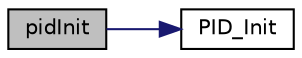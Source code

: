 digraph "pidInit"
{
 // INTERACTIVE_SVG=YES
 // LATEX_PDF_SIZE
  edge [fontname="Helvetica",fontsize="10",labelfontname="Helvetica",labelfontsize="10"];
  node [fontname="Helvetica",fontsize="10",shape=record];
  rankdir="LR";
  Node5 [label="pidInit",height=0.2,width=0.4,color="black", fillcolor="grey75", style="filled", fontcolor="black",tooltip=" "];
  Node5 -> Node6 [color="midnightblue",fontsize="10",style="solid",fontname="Helvetica"];
  Node6 [label="PID_Init",height=0.2,width=0.4,color="black", fillcolor="white", style="filled",URL="$pid_8h.html#ab1ec8374891dd77c2800defdb6d656d9",tooltip=" "];
}
